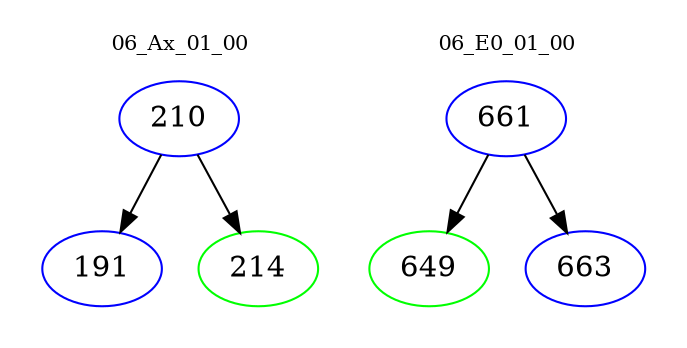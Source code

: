 digraph{
subgraph cluster_0 {
color = white
label = "06_Ax_01_00";
fontsize=10;
T0_210 [label="210", color="blue"]
T0_210 -> T0_191 [color="black"]
T0_191 [label="191", color="blue"]
T0_210 -> T0_214 [color="black"]
T0_214 [label="214", color="green"]
}
subgraph cluster_1 {
color = white
label = "06_E0_01_00";
fontsize=10;
T1_661 [label="661", color="blue"]
T1_661 -> T1_649 [color="black"]
T1_649 [label="649", color="green"]
T1_661 -> T1_663 [color="black"]
T1_663 [label="663", color="blue"]
}
}
